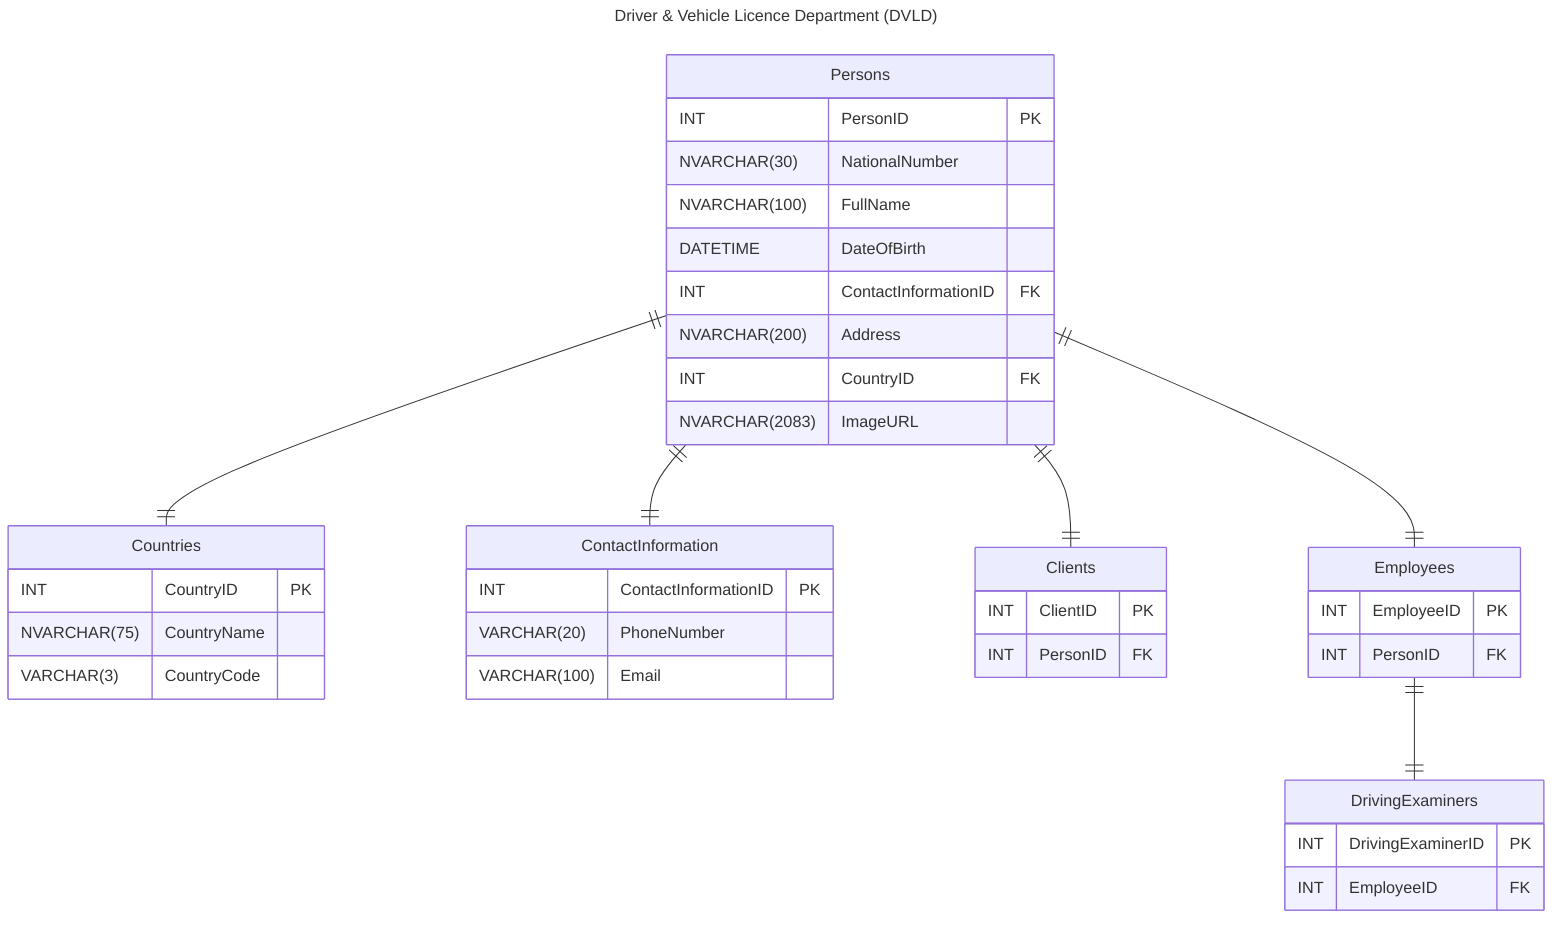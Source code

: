 ---
title: Driver & Vehicle Licence Department (DVLD)
---
erDiagram
    Persons {
        INT PersonID PK
        NVARCHAR(30) NationalNumber
        NVARCHAR(100) FullName
        DATETIME DateOfBirth
        INT ContactInformationID FK
        NVARCHAR(200) Address
        INT CountryID FK
        NVARCHAR(2083) ImageURL
    }
    Countries {
        INT CountryID PK
        NVARCHAR(75) CountryName
        VARCHAR(3) CountryCode
    }
    ContactInformation {
        INT ContactInformationID PK
        VARCHAR(20) PhoneNumber
        VARCHAR(100) Email
    }
    Clients {
        INT ClientID PK
        INT PersonID FK
    }
    Employees {
        INT EmployeeID PK
        INT PersonID FK
    }
    DrivingExaminers {
        INT DrivingExaminerID PK
        INT EmployeeID FK
    }

    Persons ||--|| Countries: ""
    Persons ||--|| ContactInformation: ""
    Persons ||--|| Clients: ""
    Persons ||--|| Employees: ""
    Employees ||--|| DrivingExaminers: ""